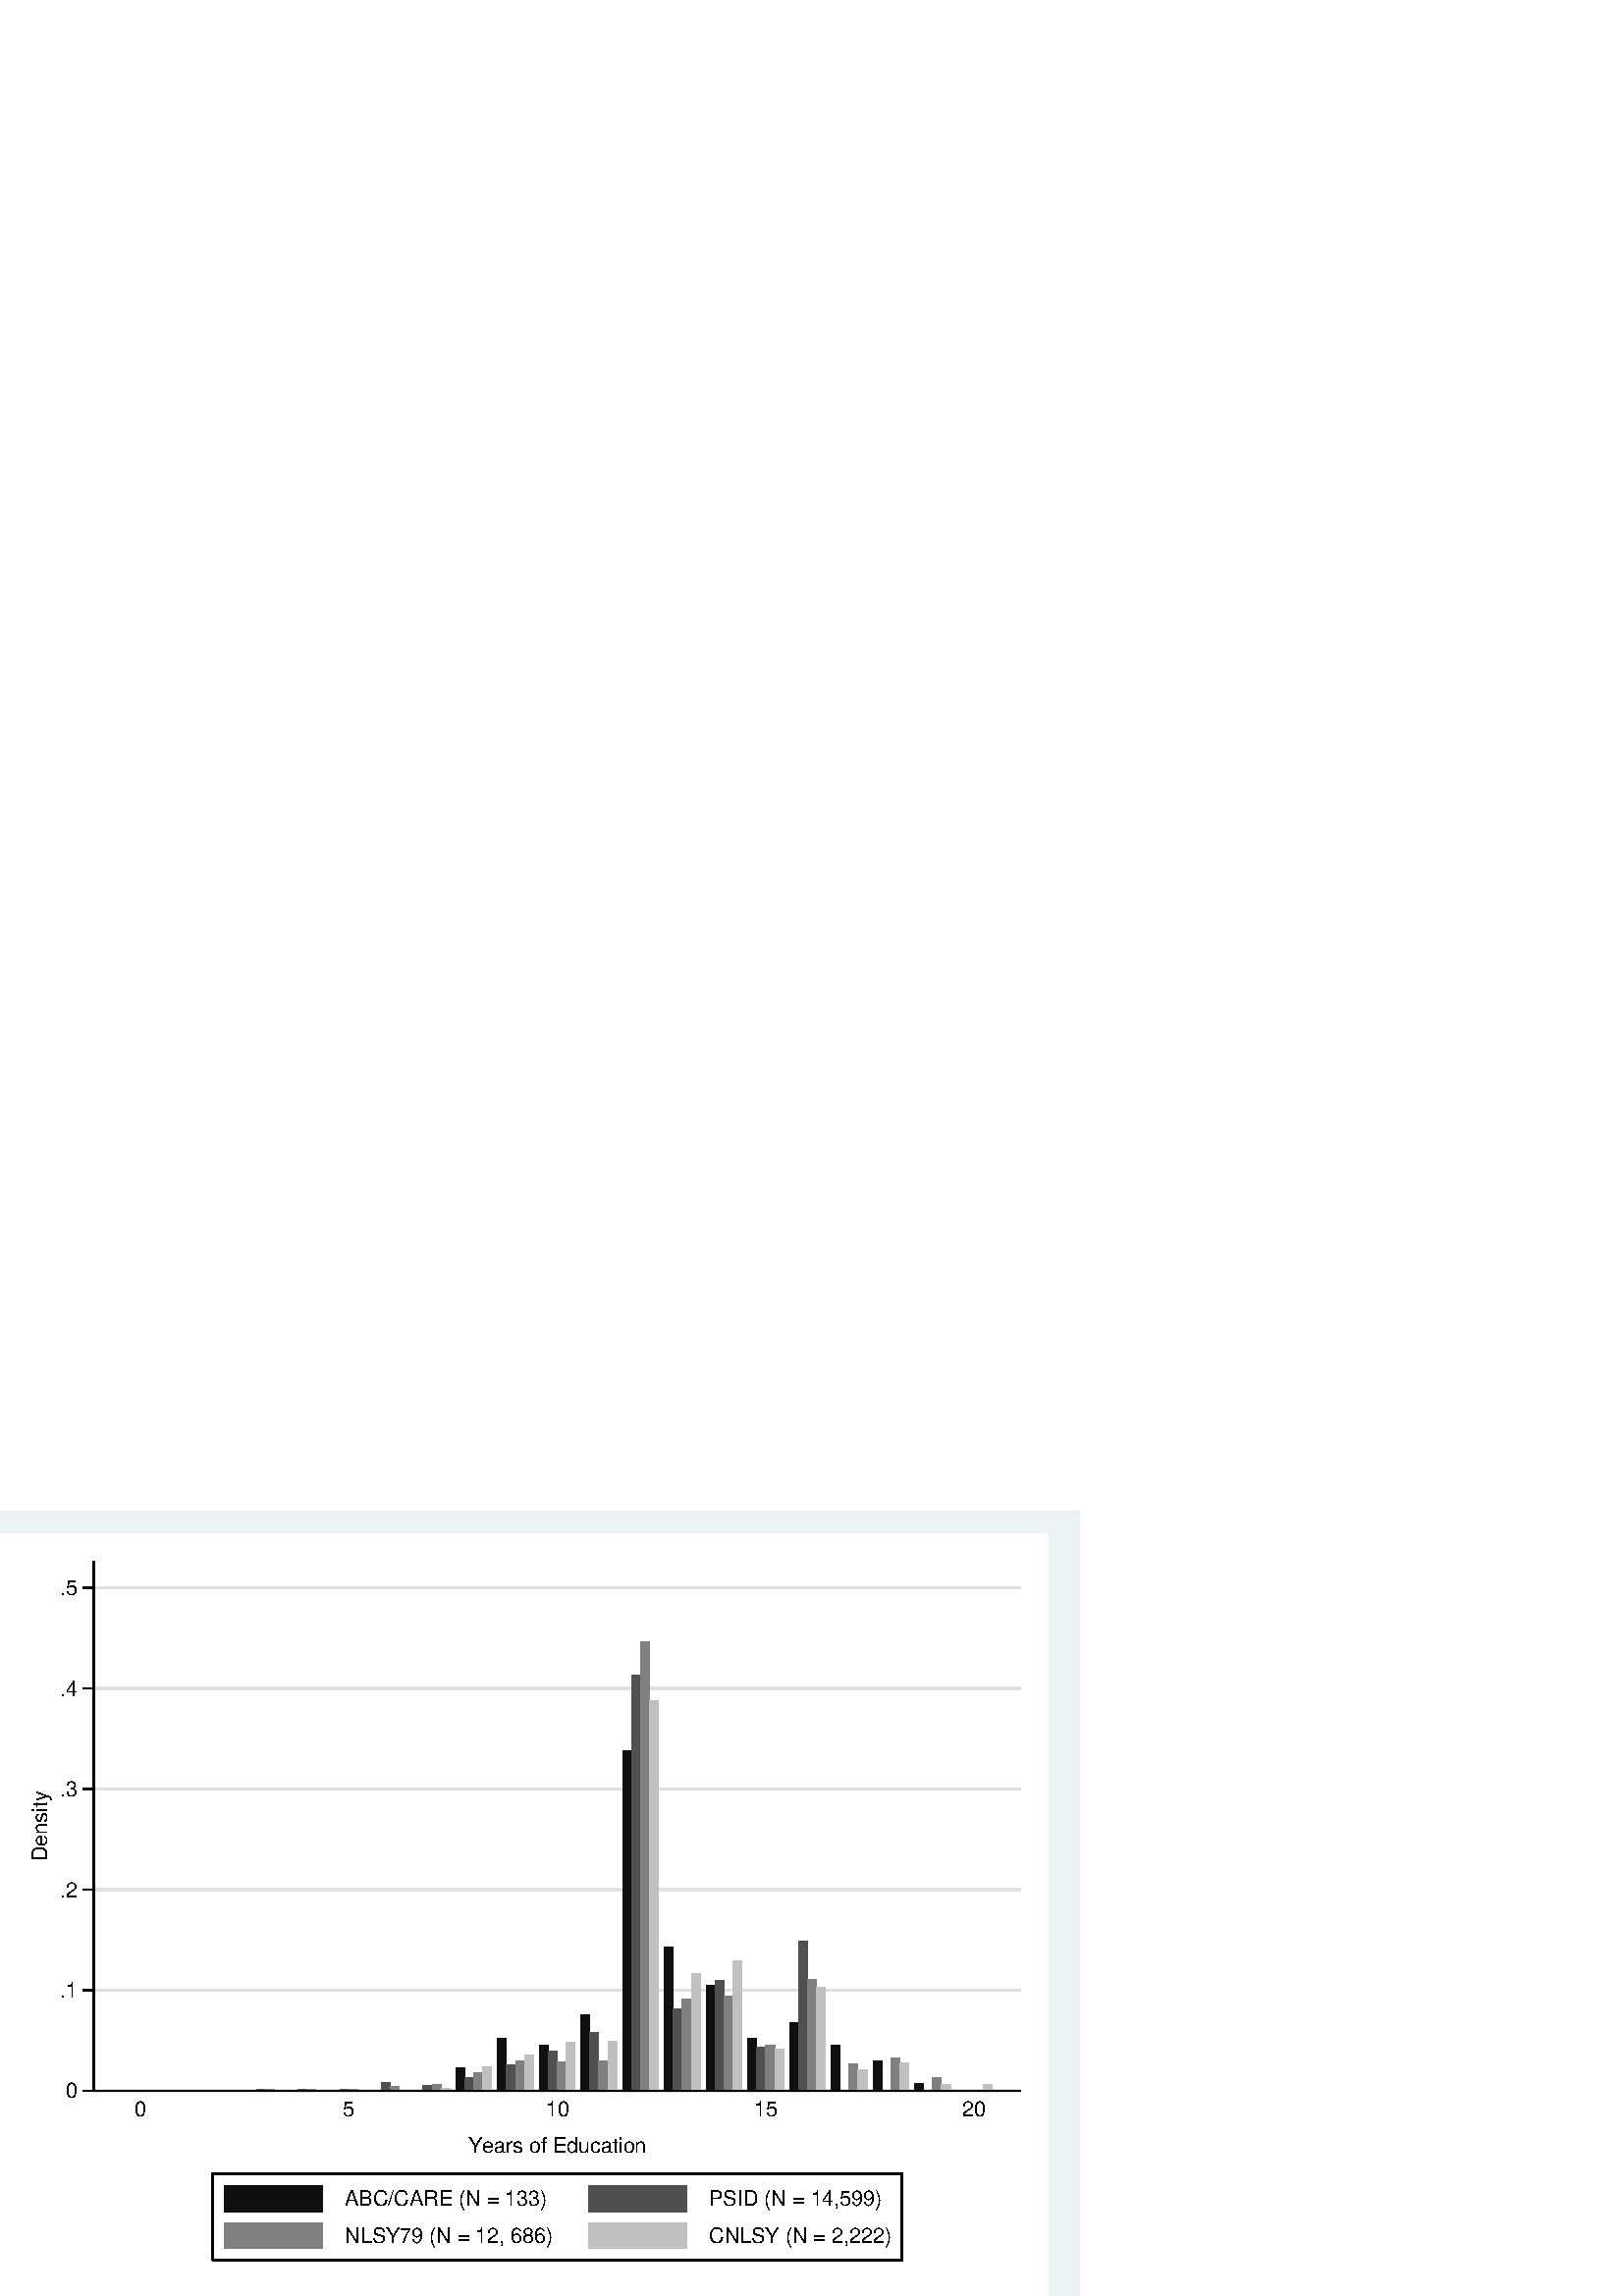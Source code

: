%!PS-Adobe-2.0 EPSF-2.0
%% This is a Stata generated postscript file
%%BoundingBox: 0 0 396 288
%%HiResBoundingBox: 0.000 0.000 396.000 288.000
%%DocumentNeededResources: font Helvetica
/xratio 0.012 def
/yratio 0.012 def
/Sbgfill {
	/y1 exch def
	/x1 exch def
	/y0 exch def
	/x0 exch def
	x0 y0 moveto
	x0 y1 lineto x1 y1 lineto x1 y0 lineto x0 y0 lineto
	fill
} def
/Spt {
	yratio mul
	/yp exch def
	xratio mul
	/xp exch def
	Slrgb setrgbcolor
	newpath
	xp yp moveto
	xp Slw add yp
	lineto
	currentlinecap
	1 setlinecap
	stroke
	setlinecap
} def
/Sln {
	yratio mul
	/y1p exch def
	xratio mul
	/x1p exch def
	yratio mul
	/y0p exch def
	xratio mul
	/x0p exch def
	Slw setlinewidth
	Slrgb setrgbcolor
	x0p y0p M x1p y1p lineto S
} def
/Scrv {
	yratio mul
	/y3p exch def
	xratio mul
	/x3p exch def
	yratio mul
	/y2p exch def
	xratio mul
	/x2p exch def
	yratio mul
	/y1p exch def
	xratio mul
	/x1p exch def
	Slw setlinewidth
	Slrgb setrgbcolor
	x1p y1p x2p y2p x3p y3p curveto
	stroke
} def
/Stxtl {
	/sp exch def
	yratio mul
	/sizep exch def
	dup
	/anglep exch def
	0 exch sub
	/angle2p exch def
	yratio mul
	/y0p exch def
	xratio mul
	/x0p exch def
	Strgb setrgbcolor
	x0p y0p M anglep rotate sizep fntsize sp show stroke angle2p rotate
} def
/Stxtc {
	/sp exch def
	yratio mul
	/sizep exch def
	dup
	/anglep exch def
	0 exch sub
	/angle2p exch def
	yratio mul
	/y0p exch def
	xratio mul
	/x0p exch def
	Strgb setrgbcolor
	x0p y0p M anglep rotate sizep fntsize sp stringwidth exch -2 div exch rm sp show stroke angle2p rotate
} def
/Stxtr {
	/sp exch def
	yratio mul
	/sizep exch def
	dup
	/anglep exch def
	0 exch sub
	/angle2p exch def
	yratio mul
	/y0p exch def
	xratio mul
	/x0p exch def
	Strgb setrgbcolor
	x0p y0p M anglep rotate sizep fntsize sp stringwidth 1 index -1 mul exch rm pop sp show stroke angle2p rotate
} def
/Srect {
	/sfill exch def
	yratio mul
	/y1 exch def
	xratio mul
	/x1 exch def
	yratio mul
	/y0 exch def
	xratio mul
	/x0 exch def
	sfill 1 eq {
		Ssrgb setrgbcolor
		x0 y0 moveto
		x0 y1 lineto x1 y1 lineto x1 y0 lineto x0 y0 lineto
		fill
	} if
	Slw setlinewidth
	Slrgb setrgbcolor
	x0 y0 moveto
	x0 y1 lineto x1 y1 lineto x1 y0 lineto x0 y0 lineto
	stroke
} def
/Sellipse {
	/sfill exch def
	yratio mul
	/yrad exch def
	xratio mul
	/xrad exch def
	yratio mul
	/y exch def
	xratio mul
	/x exch def
	sfill 1 eq {
		Ssrgb setrgbcolor
		/savematrix matrix currentmatrix def
		x y translate
		xrad yrad scale
		0 0 1 0 360 arc
		savematrix setmatrix
		fill
	} if
	Slw setlinewidth
	Slrgb setrgbcolor
		/savematrix matrix currentmatrix def
		x y translate
		xrad yrad scale
		0 0 1 0 360 arc
		savematrix setmatrix
	stroke
} def
/Stri {
	/sfill exch def
	xratio mul
	/r exch def
	yratio mul
	/y0 exch def
	xratio mul
	/x0 exch def
	/xcen x0 def
	y0 r add
	/ytop exch def
	r 2 div
	y0 exch sub
	/ybot exch def
	r 3 sqrt 2 div mul dup
	xcen exch sub
	/xleft exch def
	xcen add
	/xright exch def
	sfill 1 eq {
		Ssrgb setrgbcolor
		xcen ytop moveto xright ybot lineto xleft ybot lineto xcen ytop lineto fill
	} if
	Slw setlinewidth
	Slrgb setrgbcolor
	xcen ytop moveto xright ybot lineto xleft ybot lineto xcen ytop lineto stroke
} def
/Soldtri {
	/sfill exch def
	xratio mul
	/r exch def
	yratio mul
	/y0 exch def
	xratio mul
	/x0 exch def
	x0 r sub
	/x1 exch def
	y0 r sub
	/y1 exch def
	x0 r add
	/x2 exch def
	y0 r sub
	/y2 exch def
	/x3 x0 def
	y0 r add
	/y3 exch def
	sfill 1 eq {
		Ssrgb setrgbcolor
		x1 y1 moveto x2 y2 lineto x3 y3 lineto x1 y1 lineto fill
	} if
	Slw setlinewidth
	Slrgb setrgbcolor
	x1 y1 moveto x2 y2 lineto x3 y3 lineto x1 y1 lineto stroke
} def
/Sdia {
	/sfill exch def
	xratio mul
	/r exch def
	yratio mul
	/y exch def
	xratio mul
	/x exch def
	x r sub
	/x0 exch def
	/y0 y def
	/x1 x def
	y r sub
	/y1 exch def
	x r add
	/x2 exch def
	/y2 y def
	/x3 x def
	y r add
	/y3 exch def
	sfill 1 eq  {
		Ssrgb setrgbcolor
		x0 y0 moveto x1 y1 lineto x2 y2 lineto x3 y3 lineto x0 y0 lineto fill
	} if
	Slw setlinewidth
	Slrgb setrgbcolor
	x0 y0 moveto x1 y1 lineto x2 y2 lineto x3 y3 lineto x0 y0 lineto stroke
} def
/Scc {
	/sfill exch def
	xratio mul
	/r0 exch def
	yratio mul
	/y0 exch def
	xratio mul
	/x0 exch def
	sfill 1 eq {
		Ssrgb setrgbcolor
		x0 y0 r0 0 360 arc fill
	} if
	Slw setlinewidth
	Slrgb setrgbcolor
	x0 y0 r0 0 360 arc stroke
} def
/Spie {
	/sfill exch def
	/a1 exch def
	/a0 exch def
	xratio mul
	/r exch def
	yratio mul
	/y exch def
	xratio mul
	/x exch def
	sfill 1 eq {
		Ssrgb setrgbcolor
		newpath x y moveto x y r a0 a1 arc closepath
		fill
	} if
	Slw setlinewidth
	Slrgb setrgbcolor
	newpath x y moveto x y r a0 a1 arc closepath
	stroke
} def
/Splu {
	xratio mul
	/r exch def
	yratio mul
	/y exch def
	xratio mul
	/x exch def
	x r sub
	/x0 exch def
	x r add
	/x1 exch def
	x0 y M x1 y L
	y r sub
	/y0 exch def
	y r add
	/y1 exch def
	x y0 M x y1 L
} def
/Scro {
	xratio mul
	/r exch def
	yratio mul
	/y exch def
	xratio mul
	/x exch def
	x r sub
	/x0 exch def
	y r sub
	/y0 exch def
	x r add
	/x1 exch def
	y r add
	/y1 exch def
	x0 y0 M x1 y1 L
	x r add
	/x0 exch def
	y r sub
	/y0 exch def
	x r sub
	/x1 exch def
	y r add
	/y1 exch def
	x0 y0 M x1 y1 L
} def
/Sm {
	yratio mul
	/y exch def
	xratio mul
	/x exch def
	x y M
} def
/Sl {
	yratio mul
	/y exch def
	xratio mul
	/x exch def
	x y L
} def
/SPl {
	yratio mul
	/y exch def
	xratio mul
	/x exch def
	x y PL
} def
/Lcs {
	currentlinecap
	1 setlinecap
} def
/Lcr {
	setlinecap
} def
/Sbp {
	newpath
} def
/Sep {
	/sfill exch def
	closepath
	sfill 1 eq  {
		Ssrgb setrgbcolor
		gsave
		fill
		grestore
	} if
	Slw setlinewidth
	Slrgb setrgbcolor
	Lcs
	stroke
	Lcr
} def
/cp {currentpoint} def 
/M {moveto} def 
/rm {rmoveto} def 
/S {stroke} def 
/L {Slw setlinewidth Slrgb setrgbcolor lineto Lcs S Lcr} def 
/PL {Slw setlinewidth Slrgb setrgbcolor lineto} def 
/MF-Helvetica {
  /newfontname exch def
  /fontname exch def
  /fontdict fontname findfont def
  /newfont fontdict maxlength dict def
  fontdict {
  exch dup /FID eq {pop pop} {exch newfont 3 1 roll put} ifelse
  } forall
  newfont /FontName newfontname put
  newfont /Encoding ISOLatin1Encoding put
  newfontname newfont definefont pop
} def
/Helvetica /Helvetica-0 MF-Helvetica
/Slw 0.120 def
0.918 0.949 0.953 setrgbcolor
0 0 396.000 288.000 Sbgfill
/Slrgb {1.000 1.000 1.000} def
/Strgb {1.000 1.000 1.000} def
/Ssrgb {1.000 1.000 1.000} def
/Slw 0.576 def
0 0 31999 23272 1 Srect
2866 6272 31184 22457 1 Srect
/Slrgb {0.000 0.000 0.000} def
/Strgb {0.000 0.000 0.000} def
/Slw 0.864 def
/Slrgb {0.878 0.878 0.878} def
2866 6272 31184 6272 Sln
/Slw 0.576 def
/Slrgb {0.000 0.000 0.000} def
/Slw 0.864 def
/Slrgb {0.878 0.878 0.878} def
2866 9346 31184 9346 Sln
/Slw 0.576 def
/Slrgb {0.000 0.000 0.000} def
/Slw 0.864 def
/Slrgb {0.878 0.878 0.878} def
2866 12420 31184 12420 Sln
/Slw 0.576 def
/Slrgb {0.000 0.000 0.000} def
/Slw 0.864 def
/Slrgb {0.878 0.878 0.878} def
2866 15494 31184 15494 Sln
/Slw 0.576 def
/Slrgb {0.000 0.000 0.000} def
/Slw 0.864 def
/Slrgb {0.878 0.878 0.878} def
2866 18568 31184 18568 Sln
/Slw 0.576 def
/Slrgb {0.000 0.000 0.000} def
/Slw 0.864 def
/Slrgb {0.878 0.878 0.878} def
2866 21642 31184 21642 Sln
/Slw 0.576 def
/Slrgb {0.000 0.000 0.000} def
/Ssrgb {0.502 0.502 0.502} def
/Slw 0.120 def
/Slrgb {0.502 0.502 0.502} def
4281 6272 4554 6284 1 Srect
/Ssrgb {0.314 0.314 0.314} def
/Slrgb {0.314 0.314 0.314} def
5282 6272 5555 6292 1 Srect
/Ssrgb {0.502 0.502 0.502} def
/Slrgb {0.502 0.502 0.502} def
5555 6272 5828 6277 1 Srect
/Ssrgb {0.314 0.314 0.314} def
/Slrgb {0.314 0.314 0.314} def
6557 6272 6830 6296 1 Srect
7831 6272 8104 6314 1 Srect
/Ssrgb {0.502 0.502 0.502} def
/Slrgb {0.502 0.502 0.502} def
8104 6272 8377 6308 1 Srect
/Ssrgb {0.314 0.314 0.314} def
/Slrgb {0.314 0.314 0.314} def
9106 6272 9379 6318 1 Srect
/Ssrgb {0.502 0.502 0.502} def
/Slrgb {0.502 0.502 0.502} def
9379 6272 9651 6308 1 Srect
/Ssrgb {0.314 0.314 0.314} def
/Slrgb {0.314 0.314 0.314} def
10380 6272 10653 6314 1 Srect
/Ssrgb {0.502 0.502 0.502} def
/Slrgb {0.502 0.502 0.502} def
10653 6272 10926 6313 1 Srect
/Ssrgb {0.314 0.314 0.314} def
/Slrgb {0.314 0.314 0.314} def
11654 6272 11927 6511 1 Srect
/Ssrgb {0.502 0.502 0.502} def
/Slrgb {0.502 0.502 0.502} def
11927 6272 12200 6398 1 Srect
/Ssrgb {0.314 0.314 0.314} def
/Slrgb {0.314 0.314 0.314} def
12929 6272 13202 6422 1 Srect
/Ssrgb {0.502 0.502 0.502} def
/Slrgb {0.502 0.502 0.502} def
13202 6272 13475 6459 1 Srect
/Ssrgb {0.753 0.753 0.753} def
/Slrgb {0.753 0.753 0.753} def
13475 6272 13748 6355 1 Srect
/Ssrgb {0.063 0.063 0.063} def
/Slrgb {0.063 0.063 0.063} def
13930 6272 14203 6966 1 Srect
/Ssrgb {0.314 0.314 0.314} def
/Slrgb {0.314 0.314 0.314} def
14203 6272 14476 6675 1 Srect
/Ssrgb {0.502 0.502 0.502} def
/Slrgb {0.502 0.502 0.502} def
14476 6272 14749 6839 1 Srect
/Ssrgb {0.753 0.753 0.753} def
/Slrgb {0.753 0.753 0.753} def
14749 6272 15022 6992 1 Srect
/Ssrgb {0.063 0.063 0.063} def
/Slrgb {0.063 0.063 0.063} def
15205 6272 15478 7890 1 Srect
/Ssrgb {0.314 0.314 0.314} def
/Slrgb {0.314 0.314 0.314} def
15478 6272 15751 7070 1 Srect
/Ssrgb {0.502 0.502 0.502} def
/Slrgb {0.502 0.502 0.502} def
15751 6272 16024 7171 1 Srect
/Ssrgb {0.753 0.753 0.753} def
/Slrgb {0.753 0.753 0.753} def
16024 6272 16296 7365 1 Srect
/Ssrgb {0.063 0.063 0.063} def
/Slrgb {0.063 0.063 0.063} def
16479 6272 16752 7659 1 Srect
/Ssrgb {0.314 0.314 0.314} def
/Slrgb {0.314 0.314 0.314} def
16752 6272 17025 7479 1 Srect
/Ssrgb {0.502 0.502 0.502} def
/Slrgb {0.502 0.502 0.502} def
17025 6272 17298 7169 1 Srect
/Ssrgb {0.753 0.753 0.753} def
/Slrgb {0.753 0.753 0.753} def
17298 6272 17571 7766 1 Srect
/Ssrgb {0.063 0.063 0.063} def
/Slrgb {0.063 0.063 0.063} def
17754 6272 18027 8583 1 Srect
/Ssrgb {0.314 0.314 0.314} def
/Slrgb {0.314 0.314 0.314} def
18027 6272 18299 8067 1 Srect
/Ssrgb {0.502 0.502 0.502} def
/Slrgb {0.502 0.502 0.502} def
18299 6272 18572 7178 1 Srect
/Ssrgb {0.753 0.753 0.753} def
/Slrgb {0.753 0.753 0.753} def
18572 6272 18845 7780 1 Srect
/Ssrgb {0.063 0.063 0.063} def
/Slrgb {0.063 0.063 0.063} def
19028 6272 19301 16673 1 Srect
/Ssrgb {0.314 0.314 0.314} def
/Slrgb {0.314 0.314 0.314} def
19301 6272 19574 18969 1 Srect
/Ssrgb {0.502 0.502 0.502} def
/Slrgb {0.502 0.502 0.502} def
19574 6272 19847 20004 1 Srect
/Ssrgb {0.753 0.753 0.753} def
/Slrgb {0.753 0.753 0.753} def
19847 6272 20120 18198 1 Srect
/Ssrgb {0.063 0.063 0.063} def
/Slrgb {0.063 0.063 0.063} def
20302 6272 20575 10664 1 Srect
/Ssrgb {0.314 0.314 0.314} def
/Slrgb {0.314 0.314 0.314} def
20575 6272 20848 8771 1 Srect
/Ssrgb {0.502 0.502 0.502} def
/Slrgb {0.502 0.502 0.502} def
20848 6272 21121 9064 1 Srect
/Ssrgb {0.753 0.753 0.753} def
/Slrgb {0.753 0.753 0.753} def
21121 6272 21394 9855 1 Srect
/Ssrgb {0.063 0.063 0.063} def
/Slrgb {0.063 0.063 0.063} def
21577 6272 21850 9508 1 Srect
/Ssrgb {0.314 0.314 0.314} def
/Slrgb {0.314 0.314 0.314} def
21850 6272 22123 9648 1 Srect
/Ssrgb {0.502 0.502 0.502} def
/Slrgb {0.502 0.502 0.502} def
22123 6272 22396 9168 1 Srect
/Ssrgb {0.753 0.753 0.753} def
/Slrgb {0.753 0.753 0.753} def
22396 6272 22668 10257 1 Srect
/Ssrgb {0.063 0.063 0.063} def
/Slrgb {0.063 0.063 0.063} def
22851 6272 23124 7890 1 Srect
/Ssrgb {0.314 0.314 0.314} def
/Slrgb {0.314 0.314 0.314} def
23124 6272 23397 7620 1 Srect
/Ssrgb {0.502 0.502 0.502} def
/Slrgb {0.502 0.502 0.502} def
23397 6272 23670 7680 1 Srect
/Ssrgb {0.753 0.753 0.753} def
/Slrgb {0.753 0.753 0.753} def
23670 6272 23943 7545 1 Srect
/Ssrgb {0.063 0.063 0.063} def
/Slrgb {0.063 0.063 0.063} def
24126 6272 24399 8352 1 Srect
/Ssrgb {0.314 0.314 0.314} def
/Slrgb {0.314 0.314 0.314} def
24399 6272 24671 10835 1 Srect
/Ssrgb {0.502 0.502 0.502} def
/Slrgb {0.502 0.502 0.502} def
24671 6272 24944 9667 1 Srect
/Ssrgb {0.753 0.753 0.753} def
/Slrgb {0.753 0.753 0.753} def
24944 6272 25217 9440 1 Srect
/Ssrgb {0.063 0.063 0.063} def
/Slrgb {0.063 0.063 0.063} def
25400 6272 25673 7659 1 Srect
/Ssrgb {0.502 0.502 0.502} def
/Slrgb {0.502 0.502 0.502} def
25946 6272 26219 7101 1 Srect
/Ssrgb {0.753 0.753 0.753} def
/Slrgb {0.753 0.753 0.753} def
26219 6272 26492 6922 1 Srect
/Ssrgb {0.063 0.063 0.063} def
/Slrgb {0.063 0.063 0.063} def
26674 6272 26947 7197 1 Srect
/Ssrgb {0.502 0.502 0.502} def
/Slrgb {0.502 0.502 0.502} def
27220 6272 27493 7268 1 Srect
/Ssrgb {0.753 0.753 0.753} def
/Slrgb {0.753 0.753 0.753} def
27493 6272 27766 7116 1 Srect
/Ssrgb {0.063 0.063 0.063} def
/Slrgb {0.063 0.063 0.063} def
27949 6272 28222 6503 1 Srect
/Ssrgb {0.502 0.502 0.502} def
/Slrgb {0.502 0.502 0.502} def
28495 6272 28768 6689 1 Srect
/Ssrgb {0.753 0.753 0.753} def
/Slrgb {0.753 0.753 0.753} def
28768 6272 29040 6480 1 Srect
30042 6272 30315 6466 1 Srect
/Slw 0.576 def
/Slrgb {0.000 0.000 0.000} def
2866 6272 2866 22457 Sln
2866 6272 2543 6272 Sln
2381 6046 0
/Helvetica-0 findfont 646 yratio mul scalefont setfont
(0) stringwidth pop add
xratio div
dup 4 3 roll exch 0.000 cos mul sub 3 1 roll 0.000 sin mul sub 2 copy
/fntsize {/Helvetica-0 findfont exch scalefont setfont } def
0.000 646
(0) Stxtl
(0) stringwidth pop xratio div
dup 4 3 roll exch 0.000 cos mul add 3 1 roll 0.000 sin mul add 2 copy
pop pop pop pop
2866 9346 2543 9346 Sln
2381 9120 0
/Helvetica-0 findfont 646 yratio mul scalefont setfont
(.1) stringwidth pop add
xratio div
dup 4 3 roll exch 0.000 cos mul sub 3 1 roll 0.000 sin mul sub 2 copy
/fntsize {/Helvetica-0 findfont exch scalefont setfont } def
0.000 646
(.1) Stxtl
(.1) stringwidth pop xratio div
dup 4 3 roll exch 0.000 cos mul add 3 1 roll 0.000 sin mul add 2 copy
pop pop pop pop
2866 12420 2543 12420 Sln
2381 12194 0
/Helvetica-0 findfont 646 yratio mul scalefont setfont
(.2) stringwidth pop add
xratio div
dup 4 3 roll exch 0.000 cos mul sub 3 1 roll 0.000 sin mul sub 2 copy
/fntsize {/Helvetica-0 findfont exch scalefont setfont } def
0.000 646
(.2) Stxtl
(.2) stringwidth pop xratio div
dup 4 3 roll exch 0.000 cos mul add 3 1 roll 0.000 sin mul add 2 copy
pop pop pop pop
2866 15494 2543 15494 Sln
2381 15268 0
/Helvetica-0 findfont 646 yratio mul scalefont setfont
(.3) stringwidth pop add
xratio div
dup 4 3 roll exch 0.000 cos mul sub 3 1 roll 0.000 sin mul sub 2 copy
/fntsize {/Helvetica-0 findfont exch scalefont setfont } def
0.000 646
(.3) Stxtl
(.3) stringwidth pop xratio div
dup 4 3 roll exch 0.000 cos mul add 3 1 roll 0.000 sin mul add 2 copy
pop pop pop pop
2866 18568 2543 18568 Sln
2381 18342 0
/Helvetica-0 findfont 646 yratio mul scalefont setfont
(.4) stringwidth pop add
xratio div
dup 4 3 roll exch 0.000 cos mul sub 3 1 roll 0.000 sin mul sub 2 copy
/fntsize {/Helvetica-0 findfont exch scalefont setfont } def
0.000 646
(.4) Stxtl
(.4) stringwidth pop xratio div
dup 4 3 roll exch 0.000 cos mul add 3 1 roll 0.000 sin mul add 2 copy
pop pop pop pop
2866 21642 2543 21642 Sln
2381 21416 0
/Helvetica-0 findfont 646 yratio mul scalefont setfont
(.5) stringwidth pop add
xratio div
dup 4 3 roll exch 0.000 cos mul sub 3 1 roll 0.000 sin mul sub 2 copy
/fntsize {/Helvetica-0 findfont exch scalefont setfont } def
0.000 646
(.5) Stxtl
(.5) stringwidth pop xratio div
dup 4 3 roll exch 0.000 cos mul add 3 1 roll 0.000 sin mul add 2 copy
pop pop pop pop
1428 14365 0
/Helvetica-0 findfont 646 yratio mul scalefont setfont
(Density) stringwidth pop add
2 div xratio div
dup 4 3 roll exch 90.000 cos mul sub 3 1 roll 90.000 sin mul sub 2 copy
/fntsize {/Helvetica-0 findfont exch scalefont setfont } def
90.000 646
(Density) Stxtl
(Density) stringwidth pop xratio div
dup 4 3 roll exch 90.000 cos mul add 3 1 roll 90.000 sin mul add 2 copy
pop pop pop pop
17025 4366 0
/Helvetica-0 findfont 646 yratio mul scalefont setfont
(Years of Education) stringwidth pop add
2 div xratio div
dup 4 3 roll exch 0.000 cos mul sub 3 1 roll 0.000 sin mul sub 2 copy
/fntsize {/Helvetica-0 findfont exch scalefont setfont } def
0.000 646
(Years of Education) Stxtl
(Years of Education) stringwidth pop xratio div
dup 4 3 roll exch 0.000 cos mul add 3 1 roll 0.000 sin mul add 2 copy
pop pop pop pop
2866 6272 31184 6272 Sln
4281 5497 0
/Helvetica-0 findfont 646 yratio mul scalefont setfont
( 0 ) stringwidth pop add
2 div xratio div
dup 4 3 roll exch 0.000 cos mul sub 3 1 roll 0.000 sin mul sub 2 copy
/fntsize {/Helvetica-0 findfont exch scalefont setfont } def
0.000 646
( 0 ) Stxtl
( 0 ) stringwidth pop xratio div
dup 4 3 roll exch 0.000 cos mul add 3 1 roll 0.000 sin mul add 2 copy
pop pop pop pop
5555 5497 0
/Helvetica-0 findfont 646 yratio mul scalefont setfont
( ) stringwidth pop add
2 div xratio div
dup 4 3 roll exch 0.000 cos mul sub 3 1 roll 0.000 sin mul sub 2 copy
/fntsize {/Helvetica-0 findfont exch scalefont setfont } def
0.000 646
( ) Stxtl
( ) stringwidth pop xratio div
dup 4 3 roll exch 0.000 cos mul add 3 1 roll 0.000 sin mul add 2 copy
pop pop pop pop
6830 5497 0
/Helvetica-0 findfont 646 yratio mul scalefont setfont
( ) stringwidth pop add
2 div xratio div
dup 4 3 roll exch 0.000 cos mul sub 3 1 roll 0.000 sin mul sub 2 copy
/fntsize {/Helvetica-0 findfont exch scalefont setfont } def
0.000 646
( ) Stxtl
( ) stringwidth pop xratio div
dup 4 3 roll exch 0.000 cos mul add 3 1 roll 0.000 sin mul add 2 copy
pop pop pop pop
8104 5497 0
/Helvetica-0 findfont 646 yratio mul scalefont setfont
( ) stringwidth pop add
2 div xratio div
dup 4 3 roll exch 0.000 cos mul sub 3 1 roll 0.000 sin mul sub 2 copy
/fntsize {/Helvetica-0 findfont exch scalefont setfont } def
0.000 646
( ) Stxtl
( ) stringwidth pop xratio div
dup 4 3 roll exch 0.000 cos mul add 3 1 roll 0.000 sin mul add 2 copy
pop pop pop pop
9379 5497 0
/Helvetica-0 findfont 646 yratio mul scalefont setfont
( ) stringwidth pop add
2 div xratio div
dup 4 3 roll exch 0.000 cos mul sub 3 1 roll 0.000 sin mul sub 2 copy
/fntsize {/Helvetica-0 findfont exch scalefont setfont } def
0.000 646
( ) Stxtl
( ) stringwidth pop xratio div
dup 4 3 roll exch 0.000 cos mul add 3 1 roll 0.000 sin mul add 2 copy
pop pop pop pop
10653 5497 0
/Helvetica-0 findfont 646 yratio mul scalefont setfont
( 5 ) stringwidth pop add
2 div xratio div
dup 4 3 roll exch 0.000 cos mul sub 3 1 roll 0.000 sin mul sub 2 copy
/fntsize {/Helvetica-0 findfont exch scalefont setfont } def
0.000 646
( 5 ) Stxtl
( 5 ) stringwidth pop xratio div
dup 4 3 roll exch 0.000 cos mul add 3 1 roll 0.000 sin mul add 2 copy
pop pop pop pop
11927 5497 0
/Helvetica-0 findfont 646 yratio mul scalefont setfont
( ) stringwidth pop add
2 div xratio div
dup 4 3 roll exch 0.000 cos mul sub 3 1 roll 0.000 sin mul sub 2 copy
/fntsize {/Helvetica-0 findfont exch scalefont setfont } def
0.000 646
( ) Stxtl
( ) stringwidth pop xratio div
dup 4 3 roll exch 0.000 cos mul add 3 1 roll 0.000 sin mul add 2 copy
pop pop pop pop
13202 5497 0
/Helvetica-0 findfont 646 yratio mul scalefont setfont
( ) stringwidth pop add
2 div xratio div
dup 4 3 roll exch 0.000 cos mul sub 3 1 roll 0.000 sin mul sub 2 copy
/fntsize {/Helvetica-0 findfont exch scalefont setfont } def
0.000 646
( ) Stxtl
( ) stringwidth pop xratio div
dup 4 3 roll exch 0.000 cos mul add 3 1 roll 0.000 sin mul add 2 copy
pop pop pop pop
14476 5497 0
/Helvetica-0 findfont 646 yratio mul scalefont setfont
( ) stringwidth pop add
2 div xratio div
dup 4 3 roll exch 0.000 cos mul sub 3 1 roll 0.000 sin mul sub 2 copy
/fntsize {/Helvetica-0 findfont exch scalefont setfont } def
0.000 646
( ) Stxtl
( ) stringwidth pop xratio div
dup 4 3 roll exch 0.000 cos mul add 3 1 roll 0.000 sin mul add 2 copy
pop pop pop pop
15751 5497 0
/Helvetica-0 findfont 646 yratio mul scalefont setfont
( ) stringwidth pop add
2 div xratio div
dup 4 3 roll exch 0.000 cos mul sub 3 1 roll 0.000 sin mul sub 2 copy
/fntsize {/Helvetica-0 findfont exch scalefont setfont } def
0.000 646
( ) Stxtl
( ) stringwidth pop xratio div
dup 4 3 roll exch 0.000 cos mul add 3 1 roll 0.000 sin mul add 2 copy
pop pop pop pop
17025 5497 0
/Helvetica-0 findfont 646 yratio mul scalefont setfont
( 10 ) stringwidth pop add
2 div xratio div
dup 4 3 roll exch 0.000 cos mul sub 3 1 roll 0.000 sin mul sub 2 copy
/fntsize {/Helvetica-0 findfont exch scalefont setfont } def
0.000 646
( 10 ) Stxtl
( 10 ) stringwidth pop xratio div
dup 4 3 roll exch 0.000 cos mul add 3 1 roll 0.000 sin mul add 2 copy
pop pop pop pop
18299 5497 0
/Helvetica-0 findfont 646 yratio mul scalefont setfont
( ) stringwidth pop add
2 div xratio div
dup 4 3 roll exch 0.000 cos mul sub 3 1 roll 0.000 sin mul sub 2 copy
/fntsize {/Helvetica-0 findfont exch scalefont setfont } def
0.000 646
( ) Stxtl
( ) stringwidth pop xratio div
dup 4 3 roll exch 0.000 cos mul add 3 1 roll 0.000 sin mul add 2 copy
pop pop pop pop
19574 5497 0
/Helvetica-0 findfont 646 yratio mul scalefont setfont
( ) stringwidth pop add
2 div xratio div
dup 4 3 roll exch 0.000 cos mul sub 3 1 roll 0.000 sin mul sub 2 copy
/fntsize {/Helvetica-0 findfont exch scalefont setfont } def
0.000 646
( ) Stxtl
( ) stringwidth pop xratio div
dup 4 3 roll exch 0.000 cos mul add 3 1 roll 0.000 sin mul add 2 copy
pop pop pop pop
20848 5497 0
/Helvetica-0 findfont 646 yratio mul scalefont setfont
( ) stringwidth pop add
2 div xratio div
dup 4 3 roll exch 0.000 cos mul sub 3 1 roll 0.000 sin mul sub 2 copy
/fntsize {/Helvetica-0 findfont exch scalefont setfont } def
0.000 646
( ) Stxtl
( ) stringwidth pop xratio div
dup 4 3 roll exch 0.000 cos mul add 3 1 roll 0.000 sin mul add 2 copy
pop pop pop pop
22123 5497 0
/Helvetica-0 findfont 646 yratio mul scalefont setfont
( ) stringwidth pop add
2 div xratio div
dup 4 3 roll exch 0.000 cos mul sub 3 1 roll 0.000 sin mul sub 2 copy
/fntsize {/Helvetica-0 findfont exch scalefont setfont } def
0.000 646
( ) Stxtl
( ) stringwidth pop xratio div
dup 4 3 roll exch 0.000 cos mul add 3 1 roll 0.000 sin mul add 2 copy
pop pop pop pop
23397 5497 0
/Helvetica-0 findfont 646 yratio mul scalefont setfont
( 15 ) stringwidth pop add
2 div xratio div
dup 4 3 roll exch 0.000 cos mul sub 3 1 roll 0.000 sin mul sub 2 copy
/fntsize {/Helvetica-0 findfont exch scalefont setfont } def
0.000 646
( 15 ) Stxtl
( 15 ) stringwidth pop xratio div
dup 4 3 roll exch 0.000 cos mul add 3 1 roll 0.000 sin mul add 2 copy
pop pop pop pop
24671 5497 0
/Helvetica-0 findfont 646 yratio mul scalefont setfont
( ) stringwidth pop add
2 div xratio div
dup 4 3 roll exch 0.000 cos mul sub 3 1 roll 0.000 sin mul sub 2 copy
/fntsize {/Helvetica-0 findfont exch scalefont setfont } def
0.000 646
( ) Stxtl
( ) stringwidth pop xratio div
dup 4 3 roll exch 0.000 cos mul add 3 1 roll 0.000 sin mul add 2 copy
pop pop pop pop
25946 5497 0
/Helvetica-0 findfont 646 yratio mul scalefont setfont
( ) stringwidth pop add
2 div xratio div
dup 4 3 roll exch 0.000 cos mul sub 3 1 roll 0.000 sin mul sub 2 copy
/fntsize {/Helvetica-0 findfont exch scalefont setfont } def
0.000 646
( ) Stxtl
( ) stringwidth pop xratio div
dup 4 3 roll exch 0.000 cos mul add 3 1 roll 0.000 sin mul add 2 copy
pop pop pop pop
27220 5497 0
/Helvetica-0 findfont 646 yratio mul scalefont setfont
( ) stringwidth pop add
2 div xratio div
dup 4 3 roll exch 0.000 cos mul sub 3 1 roll 0.000 sin mul sub 2 copy
/fntsize {/Helvetica-0 findfont exch scalefont setfont } def
0.000 646
( ) Stxtl
( ) stringwidth pop xratio div
dup 4 3 roll exch 0.000 cos mul add 3 1 roll 0.000 sin mul add 2 copy
pop pop pop pop
28495 5497 0
/Helvetica-0 findfont 646 yratio mul scalefont setfont
( ) stringwidth pop add
2 div xratio div
dup 4 3 roll exch 0.000 cos mul sub 3 1 roll 0.000 sin mul sub 2 copy
/fntsize {/Helvetica-0 findfont exch scalefont setfont } def
0.000 646
( ) Stxtl
( ) stringwidth pop xratio div
dup 4 3 roll exch 0.000 cos mul add 3 1 roll 0.000 sin mul add 2 copy
pop pop pop pop
29769 5497 0
/Helvetica-0 findfont 646 yratio mul scalefont setfont
( 20 ) stringwidth pop add
2 div xratio div
dup 4 3 roll exch 0.000 cos mul sub 3 1 roll 0.000 sin mul sub 2 copy
/fntsize {/Helvetica-0 findfont exch scalefont setfont } def
0.000 646
( 20 ) Stxtl
( 20 ) stringwidth pop xratio div
dup 4 3 roll exch 0.000 cos mul add 3 1 roll 0.000 sin mul add 2 copy
pop pop pop pop
/Ssrgb {1.000 1.000 1.000} def
6491 1093 27559 3731 1 Srect
/Ssrgb {0.063 0.063 0.063} def
/Slw 0.120 def
/Slrgb {0.063 0.063 0.063} def
6840 2574 9865 3382 1 Srect
/Ssrgb {0.314 0.314 0.314} def
/Slrgb {0.314 0.314 0.314} def
17971 2574 20996 3382 1 Srect
/Ssrgb {0.502 0.502 0.502} def
/Slrgb {0.502 0.502 0.502} def
6840 1442 9865 2250 1 Srect
/Ssrgb {0.753 0.753 0.753} def
/Slrgb {0.753 0.753 0.753} def
17971 1442 20996 2250 1 Srect
10350 2752 2 copy
/fntsize {/Helvetica-0 findfont exch scalefont setfont } def
0.000 646
( ABC/CARE \(N = 133\)) Stxtl
( ABC/CARE \(N = 133\)) stringwidth pop xratio div
dup 4 3 roll exch 0.000 cos mul add 3 1 roll 0.000 sin mul add 2 copy
pop pop pop pop
21481 2752 2 copy
/fntsize {/Helvetica-0 findfont exch scalefont setfont } def
0.000 646
( PSID \(N = 14,599\)) Stxtl
( PSID \(N = 14,599\)) stringwidth pop xratio div
dup 4 3 roll exch 0.000 cos mul add 3 1 roll 0.000 sin mul add 2 copy
pop pop pop pop
10350 1620 2 copy
/fntsize {/Helvetica-0 findfont exch scalefont setfont } def
0.000 646
( NLSY79 \(N = 12, 686\)) Stxtl
( NLSY79 \(N = 12, 686\)) stringwidth pop xratio div
dup 4 3 roll exch 0.000 cos mul add 3 1 roll 0.000 sin mul add 2 copy
pop pop pop pop
21481 1620 2 copy
/fntsize {/Helvetica-0 findfont exch scalefont setfont } def
0.000 646
( CNLSY \(N = 2,222\)) Stxtl
( CNLSY \(N = 2,222\)) stringwidth pop xratio div
dup 4 3 roll exch 0.000 cos mul add 3 1 roll 0.000 sin mul add 2 copy
pop pop pop pop
S showpage
%%EOF
